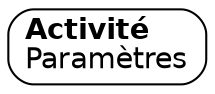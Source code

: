 
digraph{
    rankdir= LR
    dpi = 100
    node [fontname=Helvetica]
    edge [fontname=Helvetica]

    truc   [label=<<b>Activité</b><BR ALIGN="LEFT"/>Paramètres> shape = Mrecord]
}
